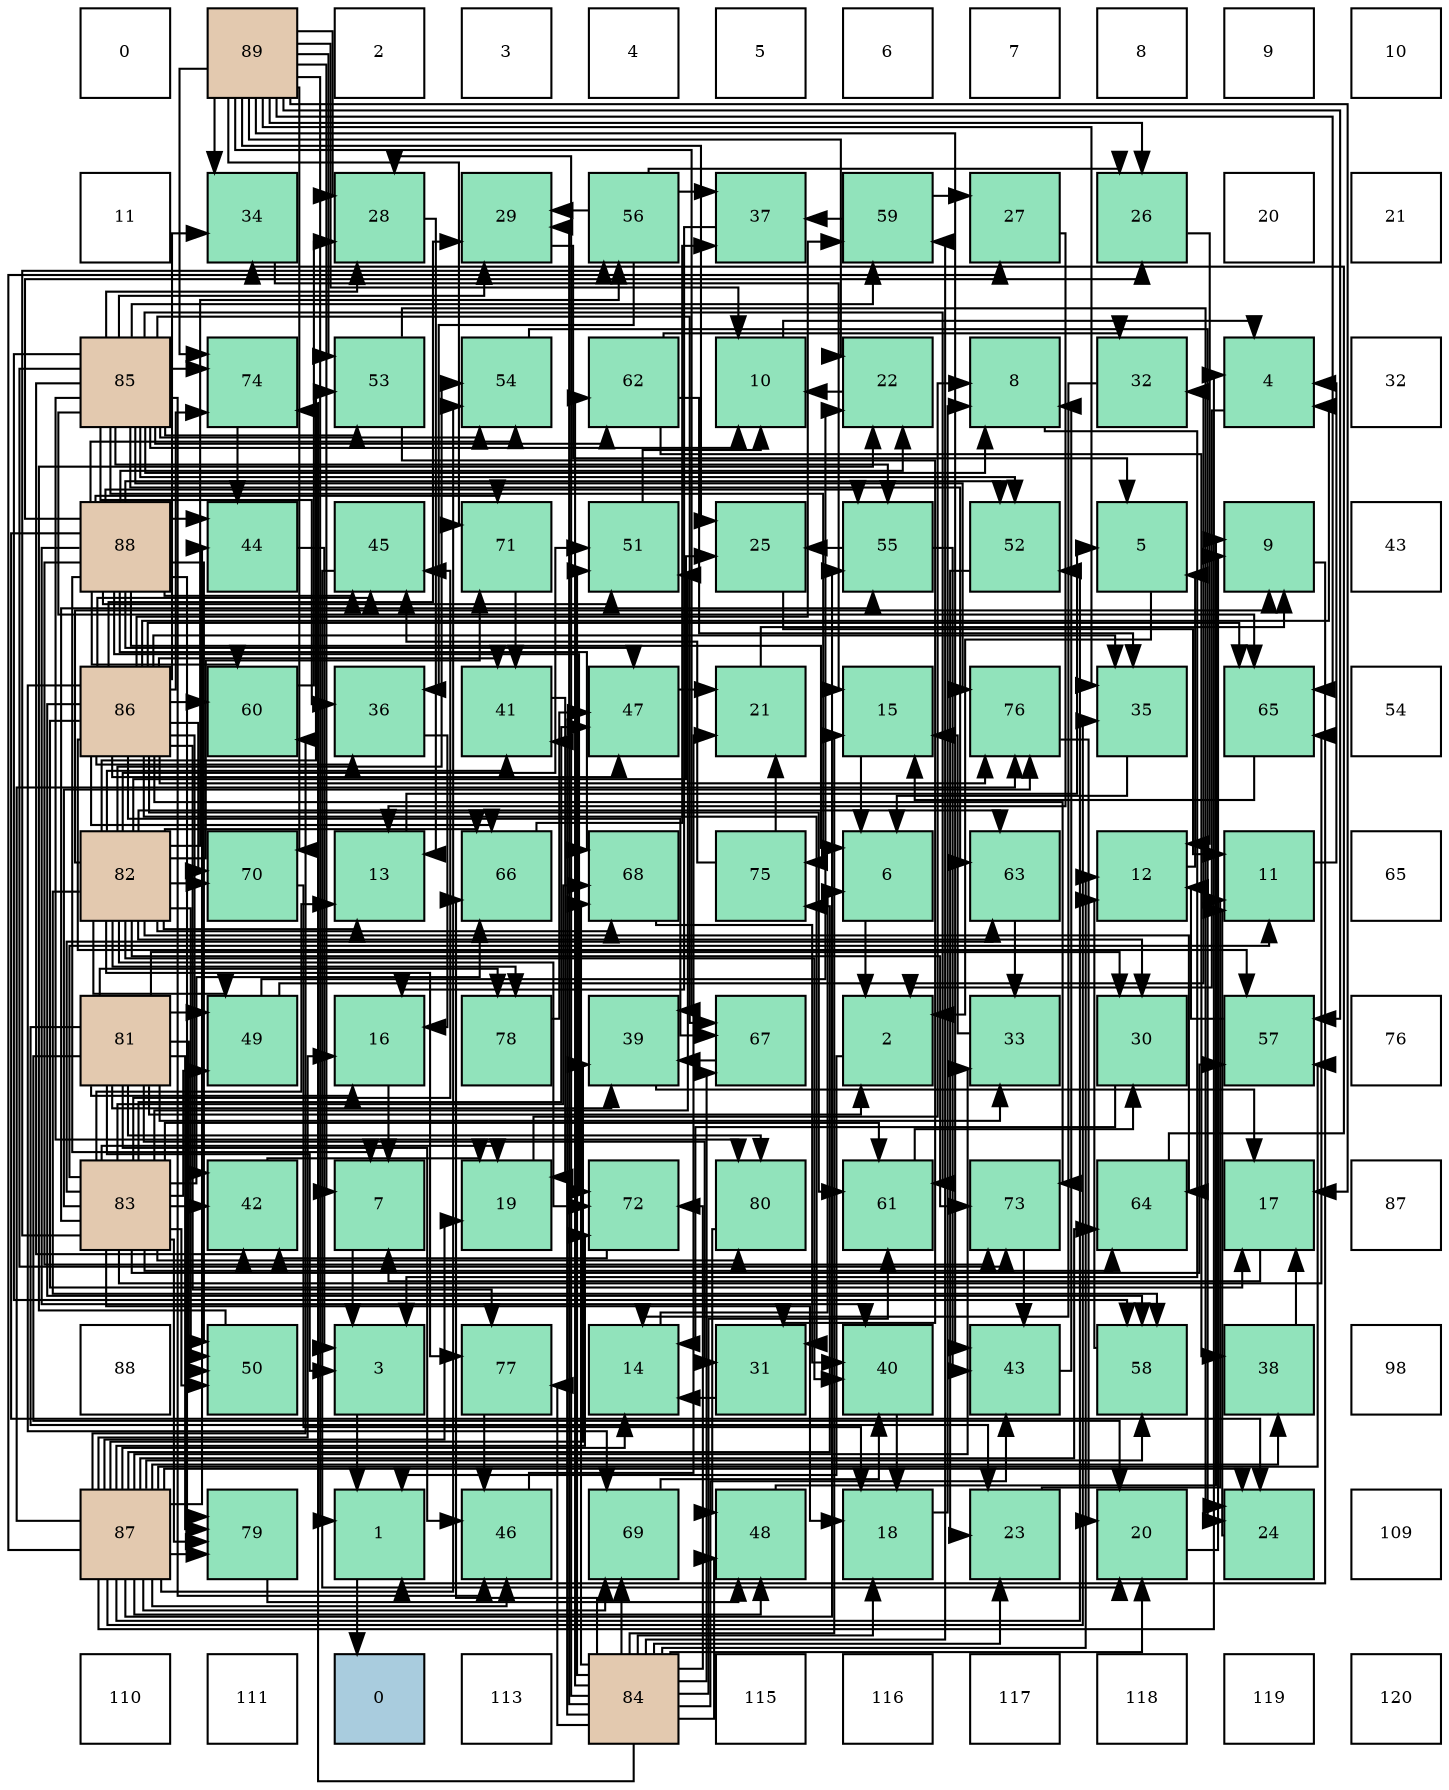 digraph layout{
 rankdir=TB;
 splines=ortho;
 node [style=filled shape=square fixedsize=true width=0.6];
0[label="0", fontsize=8, fillcolor="#ffffff"];
1[label="89", fontsize=8, fillcolor="#e3c9af"];
2[label="2", fontsize=8, fillcolor="#ffffff"];
3[label="3", fontsize=8, fillcolor="#ffffff"];
4[label="4", fontsize=8, fillcolor="#ffffff"];
5[label="5", fontsize=8, fillcolor="#ffffff"];
6[label="6", fontsize=8, fillcolor="#ffffff"];
7[label="7", fontsize=8, fillcolor="#ffffff"];
8[label="8", fontsize=8, fillcolor="#ffffff"];
9[label="9", fontsize=8, fillcolor="#ffffff"];
10[label="10", fontsize=8, fillcolor="#ffffff"];
11[label="11", fontsize=8, fillcolor="#ffffff"];
12[label="34", fontsize=8, fillcolor="#91e3bb"];
13[label="28", fontsize=8, fillcolor="#91e3bb"];
14[label="29", fontsize=8, fillcolor="#91e3bb"];
15[label="56", fontsize=8, fillcolor="#91e3bb"];
16[label="37", fontsize=8, fillcolor="#91e3bb"];
17[label="59", fontsize=8, fillcolor="#91e3bb"];
18[label="27", fontsize=8, fillcolor="#91e3bb"];
19[label="26", fontsize=8, fillcolor="#91e3bb"];
20[label="20", fontsize=8, fillcolor="#ffffff"];
21[label="21", fontsize=8, fillcolor="#ffffff"];
22[label="85", fontsize=8, fillcolor="#e3c9af"];
23[label="74", fontsize=8, fillcolor="#91e3bb"];
24[label="53", fontsize=8, fillcolor="#91e3bb"];
25[label="54", fontsize=8, fillcolor="#91e3bb"];
26[label="62", fontsize=8, fillcolor="#91e3bb"];
27[label="10", fontsize=8, fillcolor="#91e3bb"];
28[label="22", fontsize=8, fillcolor="#91e3bb"];
29[label="8", fontsize=8, fillcolor="#91e3bb"];
30[label="32", fontsize=8, fillcolor="#91e3bb"];
31[label="4", fontsize=8, fillcolor="#91e3bb"];
32[label="32", fontsize=8, fillcolor="#ffffff"];
33[label="88", fontsize=8, fillcolor="#e3c9af"];
34[label="44", fontsize=8, fillcolor="#91e3bb"];
35[label="45", fontsize=8, fillcolor="#91e3bb"];
36[label="71", fontsize=8, fillcolor="#91e3bb"];
37[label="51", fontsize=8, fillcolor="#91e3bb"];
38[label="25", fontsize=8, fillcolor="#91e3bb"];
39[label="55", fontsize=8, fillcolor="#91e3bb"];
40[label="52", fontsize=8, fillcolor="#91e3bb"];
41[label="5", fontsize=8, fillcolor="#91e3bb"];
42[label="9", fontsize=8, fillcolor="#91e3bb"];
43[label="43", fontsize=8, fillcolor="#ffffff"];
44[label="86", fontsize=8, fillcolor="#e3c9af"];
45[label="60", fontsize=8, fillcolor="#91e3bb"];
46[label="36", fontsize=8, fillcolor="#91e3bb"];
47[label="41", fontsize=8, fillcolor="#91e3bb"];
48[label="47", fontsize=8, fillcolor="#91e3bb"];
49[label="21", fontsize=8, fillcolor="#91e3bb"];
50[label="15", fontsize=8, fillcolor="#91e3bb"];
51[label="76", fontsize=8, fillcolor="#91e3bb"];
52[label="35", fontsize=8, fillcolor="#91e3bb"];
53[label="65", fontsize=8, fillcolor="#91e3bb"];
54[label="54", fontsize=8, fillcolor="#ffffff"];
55[label="82", fontsize=8, fillcolor="#e3c9af"];
56[label="70", fontsize=8, fillcolor="#91e3bb"];
57[label="13", fontsize=8, fillcolor="#91e3bb"];
58[label="66", fontsize=8, fillcolor="#91e3bb"];
59[label="68", fontsize=8, fillcolor="#91e3bb"];
60[label="75", fontsize=8, fillcolor="#91e3bb"];
61[label="6", fontsize=8, fillcolor="#91e3bb"];
62[label="63", fontsize=8, fillcolor="#91e3bb"];
63[label="12", fontsize=8, fillcolor="#91e3bb"];
64[label="11", fontsize=8, fillcolor="#91e3bb"];
65[label="65", fontsize=8, fillcolor="#ffffff"];
66[label="81", fontsize=8, fillcolor="#e3c9af"];
67[label="49", fontsize=8, fillcolor="#91e3bb"];
68[label="16", fontsize=8, fillcolor="#91e3bb"];
69[label="78", fontsize=8, fillcolor="#91e3bb"];
70[label="39", fontsize=8, fillcolor="#91e3bb"];
71[label="67", fontsize=8, fillcolor="#91e3bb"];
72[label="2", fontsize=8, fillcolor="#91e3bb"];
73[label="33", fontsize=8, fillcolor="#91e3bb"];
74[label="30", fontsize=8, fillcolor="#91e3bb"];
75[label="57", fontsize=8, fillcolor="#91e3bb"];
76[label="76", fontsize=8, fillcolor="#ffffff"];
77[label="83", fontsize=8, fillcolor="#e3c9af"];
78[label="42", fontsize=8, fillcolor="#91e3bb"];
79[label="7", fontsize=8, fillcolor="#91e3bb"];
80[label="19", fontsize=8, fillcolor="#91e3bb"];
81[label="72", fontsize=8, fillcolor="#91e3bb"];
82[label="80", fontsize=8, fillcolor="#91e3bb"];
83[label="61", fontsize=8, fillcolor="#91e3bb"];
84[label="73", fontsize=8, fillcolor="#91e3bb"];
85[label="64", fontsize=8, fillcolor="#91e3bb"];
86[label="17", fontsize=8, fillcolor="#91e3bb"];
87[label="87", fontsize=8, fillcolor="#ffffff"];
88[label="88", fontsize=8, fillcolor="#ffffff"];
89[label="50", fontsize=8, fillcolor="#91e3bb"];
90[label="3", fontsize=8, fillcolor="#91e3bb"];
91[label="77", fontsize=8, fillcolor="#91e3bb"];
92[label="14", fontsize=8, fillcolor="#91e3bb"];
93[label="31", fontsize=8, fillcolor="#91e3bb"];
94[label="40", fontsize=8, fillcolor="#91e3bb"];
95[label="43", fontsize=8, fillcolor="#91e3bb"];
96[label="58", fontsize=8, fillcolor="#91e3bb"];
97[label="38", fontsize=8, fillcolor="#91e3bb"];
98[label="98", fontsize=8, fillcolor="#ffffff"];
99[label="87", fontsize=8, fillcolor="#e3c9af"];
100[label="79", fontsize=8, fillcolor="#91e3bb"];
101[label="1", fontsize=8, fillcolor="#91e3bb"];
102[label="46", fontsize=8, fillcolor="#91e3bb"];
103[label="69", fontsize=8, fillcolor="#91e3bb"];
104[label="48", fontsize=8, fillcolor="#91e3bb"];
105[label="18", fontsize=8, fillcolor="#91e3bb"];
106[label="23", fontsize=8, fillcolor="#91e3bb"];
107[label="20", fontsize=8, fillcolor="#91e3bb"];
108[label="24", fontsize=8, fillcolor="#91e3bb"];
109[label="109", fontsize=8, fillcolor="#ffffff"];
110[label="110", fontsize=8, fillcolor="#ffffff"];
111[label="111", fontsize=8, fillcolor="#ffffff"];
112[label="0", fontsize=8, fillcolor="#a9ccde"];
113[label="113", fontsize=8, fillcolor="#ffffff"];
114[label="84", fontsize=8, fillcolor="#e3c9af"];
115[label="115", fontsize=8, fillcolor="#ffffff"];
116[label="116", fontsize=8, fillcolor="#ffffff"];
117[label="117", fontsize=8, fillcolor="#ffffff"];
118[label="118", fontsize=8, fillcolor="#ffffff"];
119[label="119", fontsize=8, fillcolor="#ffffff"];
120[label="120", fontsize=8, fillcolor="#ffffff"];
edge [constraint=false, style=vis];101 -> 112;
72 -> 101;
90 -> 101;
31 -> 72;
41 -> 72;
61 -> 72;
79 -> 90;
29 -> 90;
42 -> 101;
27 -> 31;
64 -> 31;
63 -> 41;
57 -> 41;
92 -> 61;
50 -> 61;
68 -> 79;
86 -> 79;
105 -> 29;
80 -> 29;
107 -> 42;
49 -> 42;
28 -> 27;
106 -> 64;
108 -> 64;
38 -> 64;
19 -> 63;
18 -> 57;
13 -> 57;
14 -> 41;
74 -> 92;
93 -> 92;
30 -> 92;
73 -> 50;
12 -> 50;
52 -> 61;
46 -> 68;
16 -> 68;
97 -> 86;
70 -> 86;
94 -> 105;
47 -> 80;
78 -> 80;
95 -> 29;
34 -> 90;
35 -> 107;
102 -> 49;
48 -> 49;
104 -> 42;
67 -> 28;
67 -> 30;
89 -> 28;
37 -> 27;
40 -> 106;
24 -> 108;
24 -> 93;
25 -> 108;
39 -> 38;
39 -> 95;
15 -> 19;
15 -> 14;
15 -> 46;
15 -> 16;
75 -> 63;
96 -> 63;
17 -> 18;
17 -> 16;
45 -> 13;
83 -> 74;
26 -> 30;
26 -> 52;
26 -> 97;
62 -> 73;
85 -> 12;
53 -> 50;
58 -> 16;
71 -> 70;
59 -> 94;
103 -> 94;
56 -> 105;
36 -> 47;
81 -> 78;
84 -> 95;
23 -> 34;
60 -> 49;
60 -> 35;
51 -> 107;
91 -> 102;
69 -> 48;
100 -> 104;
82 -> 104;
66 -> 72;
66 -> 90;
66 -> 68;
66 -> 107;
66 -> 106;
66 -> 74;
66 -> 93;
66 -> 73;
66 -> 70;
66 -> 102;
66 -> 67;
66 -> 89;
66 -> 69;
66 -> 100;
66 -> 82;
55 -> 42;
55 -> 57;
55 -> 38;
55 -> 74;
55 -> 94;
55 -> 47;
55 -> 67;
55 -> 89;
55 -> 37;
55 -> 24;
55 -> 25;
55 -> 15;
55 -> 96;
55 -> 62;
55 -> 85;
55 -> 58;
55 -> 59;
55 -> 56;
55 -> 36;
55 -> 81;
55 -> 84;
55 -> 91;
55 -> 69;
77 -> 64;
77 -> 57;
77 -> 105;
77 -> 80;
77 -> 78;
77 -> 35;
77 -> 48;
77 -> 67;
77 -> 89;
77 -> 37;
77 -> 39;
77 -> 15;
77 -> 75;
77 -> 83;
77 -> 62;
77 -> 85;
77 -> 53;
77 -> 58;
77 -> 59;
77 -> 51;
77 -> 100;
77 -> 82;
114 -> 63;
114 -> 50;
114 -> 105;
114 -> 107;
114 -> 106;
114 -> 13;
114 -> 14;
114 -> 47;
114 -> 95;
114 -> 104;
114 -> 37;
114 -> 17;
114 -> 83;
114 -> 26;
114 -> 58;
114 -> 71;
114 -> 59;
114 -> 103;
114 -> 81;
114 -> 23;
114 -> 91;
22 -> 29;
22 -> 27;
22 -> 13;
22 -> 14;
22 -> 46;
22 -> 78;
22 -> 102;
22 -> 40;
22 -> 24;
22 -> 25;
22 -> 39;
22 -> 96;
22 -> 17;
22 -> 83;
22 -> 26;
22 -> 62;
22 -> 53;
22 -> 71;
22 -> 84;
22 -> 23;
22 -> 60;
22 -> 51;
22 -> 82;
44 -> 31;
44 -> 86;
44 -> 14;
44 -> 93;
44 -> 12;
44 -> 52;
44 -> 46;
44 -> 47;
44 -> 78;
44 -> 35;
44 -> 48;
44 -> 75;
44 -> 96;
44 -> 17;
44 -> 45;
44 -> 83;
44 -> 53;
44 -> 58;
44 -> 71;
44 -> 103;
44 -> 56;
44 -> 84;
44 -> 23;
44 -> 51;
44 -> 91;
99 -> 31;
99 -> 92;
99 -> 68;
99 -> 80;
99 -> 108;
99 -> 18;
99 -> 73;
99 -> 52;
99 -> 97;
99 -> 70;
99 -> 34;
99 -> 102;
99 -> 104;
99 -> 40;
99 -> 25;
99 -> 39;
99 -> 75;
99 -> 96;
99 -> 45;
99 -> 85;
99 -> 103;
99 -> 81;
99 -> 60;
99 -> 51;
99 -> 100;
33 -> 61;
33 -> 79;
33 -> 28;
33 -> 108;
33 -> 19;
33 -> 94;
33 -> 34;
33 -> 35;
33 -> 48;
33 -> 89;
33 -> 37;
33 -> 40;
33 -> 25;
33 -> 39;
33 -> 45;
33 -> 59;
33 -> 36;
33 -> 81;
33 -> 84;
33 -> 100;
1 -> 101;
1 -> 79;
1 -> 27;
1 -> 86;
1 -> 28;
1 -> 38;
1 -> 19;
1 -> 13;
1 -> 12;
1 -> 52;
1 -> 70;
1 -> 95;
1 -> 24;
1 -> 75;
1 -> 53;
1 -> 56;
1 -> 36;
1 -> 23;
edge [constraint=true, style=invis];
0 -> 11 -> 22 -> 33 -> 44 -> 55 -> 66 -> 77 -> 88 -> 99 -> 110;
1 -> 12 -> 23 -> 34 -> 45 -> 56 -> 67 -> 78 -> 89 -> 100 -> 111;
2 -> 13 -> 24 -> 35 -> 46 -> 57 -> 68 -> 79 -> 90 -> 101 -> 112;
3 -> 14 -> 25 -> 36 -> 47 -> 58 -> 69 -> 80 -> 91 -> 102 -> 113;
4 -> 15 -> 26 -> 37 -> 48 -> 59 -> 70 -> 81 -> 92 -> 103 -> 114;
5 -> 16 -> 27 -> 38 -> 49 -> 60 -> 71 -> 82 -> 93 -> 104 -> 115;
6 -> 17 -> 28 -> 39 -> 50 -> 61 -> 72 -> 83 -> 94 -> 105 -> 116;
7 -> 18 -> 29 -> 40 -> 51 -> 62 -> 73 -> 84 -> 95 -> 106 -> 117;
8 -> 19 -> 30 -> 41 -> 52 -> 63 -> 74 -> 85 -> 96 -> 107 -> 118;
9 -> 20 -> 31 -> 42 -> 53 -> 64 -> 75 -> 86 -> 97 -> 108 -> 119;
10 -> 21 -> 32 -> 43 -> 54 -> 65 -> 76 -> 87 -> 98 -> 109 -> 120;
rank = same {0 -> 1 -> 2 -> 3 -> 4 -> 5 -> 6 -> 7 -> 8 -> 9 -> 10};
rank = same {11 -> 12 -> 13 -> 14 -> 15 -> 16 -> 17 -> 18 -> 19 -> 20 -> 21};
rank = same {22 -> 23 -> 24 -> 25 -> 26 -> 27 -> 28 -> 29 -> 30 -> 31 -> 32};
rank = same {33 -> 34 -> 35 -> 36 -> 37 -> 38 -> 39 -> 40 -> 41 -> 42 -> 43};
rank = same {44 -> 45 -> 46 -> 47 -> 48 -> 49 -> 50 -> 51 -> 52 -> 53 -> 54};
rank = same {55 -> 56 -> 57 -> 58 -> 59 -> 60 -> 61 -> 62 -> 63 -> 64 -> 65};
rank = same {66 -> 67 -> 68 -> 69 -> 70 -> 71 -> 72 -> 73 -> 74 -> 75 -> 76};
rank = same {77 -> 78 -> 79 -> 80 -> 81 -> 82 -> 83 -> 84 -> 85 -> 86 -> 87};
rank = same {88 -> 89 -> 90 -> 91 -> 92 -> 93 -> 94 -> 95 -> 96 -> 97 -> 98};
rank = same {99 -> 100 -> 101 -> 102 -> 103 -> 104 -> 105 -> 106 -> 107 -> 108 -> 109};
rank = same {110 -> 111 -> 112 -> 113 -> 114 -> 115 -> 116 -> 117 -> 118 -> 119 -> 120};
}
